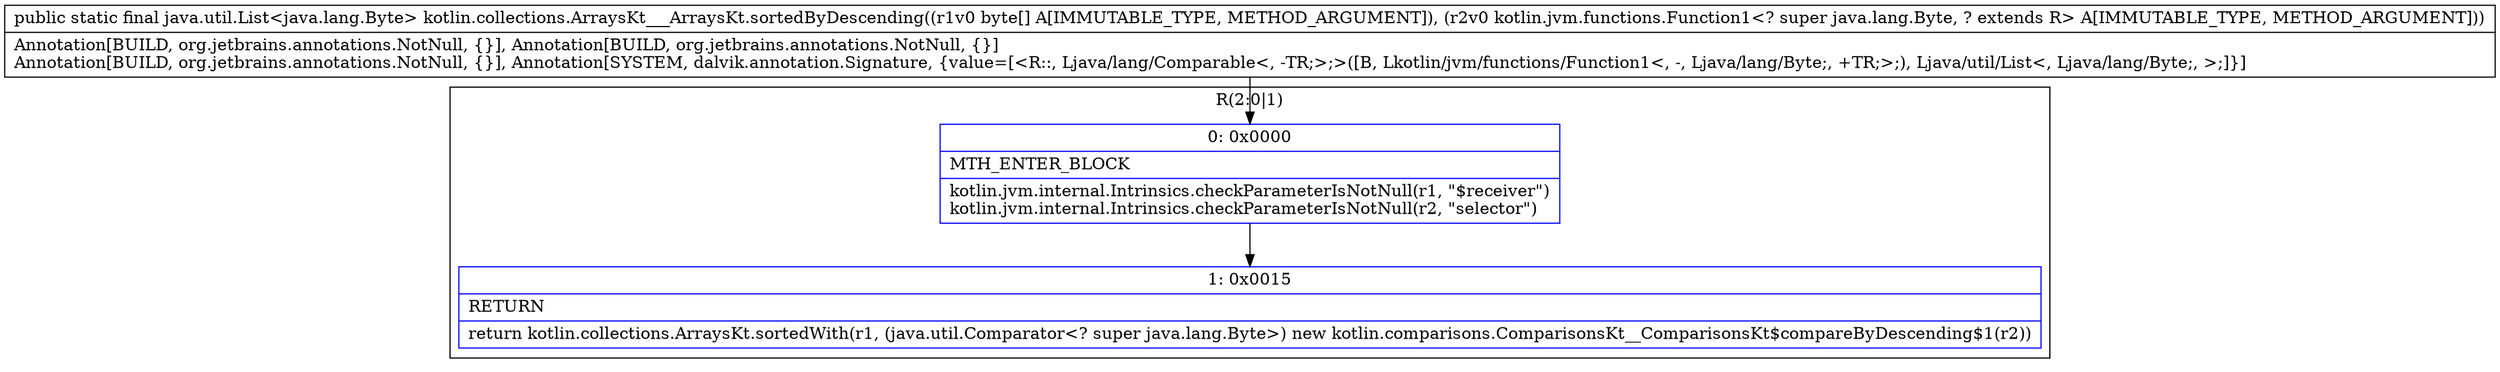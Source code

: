 digraph "CFG forkotlin.collections.ArraysKt___ArraysKt.sortedByDescending([BLkotlin\/jvm\/functions\/Function1;)Ljava\/util\/List;" {
subgraph cluster_Region_1618610824 {
label = "R(2:0|1)";
node [shape=record,color=blue];
Node_0 [shape=record,label="{0\:\ 0x0000|MTH_ENTER_BLOCK\l|kotlin.jvm.internal.Intrinsics.checkParameterIsNotNull(r1, \"$receiver\")\lkotlin.jvm.internal.Intrinsics.checkParameterIsNotNull(r2, \"selector\")\l}"];
Node_1 [shape=record,label="{1\:\ 0x0015|RETURN\l|return kotlin.collections.ArraysKt.sortedWith(r1, (java.util.Comparator\<? super java.lang.Byte\>) new kotlin.comparisons.ComparisonsKt__ComparisonsKt$compareByDescending$1(r2))\l}"];
}
MethodNode[shape=record,label="{public static final java.util.List\<java.lang.Byte\> kotlin.collections.ArraysKt___ArraysKt.sortedByDescending((r1v0 byte[] A[IMMUTABLE_TYPE, METHOD_ARGUMENT]), (r2v0 kotlin.jvm.functions.Function1\<? super java.lang.Byte, ? extends R\> A[IMMUTABLE_TYPE, METHOD_ARGUMENT]))  | Annotation[BUILD, org.jetbrains.annotations.NotNull, \{\}], Annotation[BUILD, org.jetbrains.annotations.NotNull, \{\}]\lAnnotation[BUILD, org.jetbrains.annotations.NotNull, \{\}], Annotation[SYSTEM, dalvik.annotation.Signature, \{value=[\<R::, Ljava\/lang\/Comparable\<, \-TR;\>;\>([B, Lkotlin\/jvm\/functions\/Function1\<, \-, Ljava\/lang\/Byte;, +TR;\>;), Ljava\/util\/List\<, Ljava\/lang\/Byte;, \>;]\}]\l}"];
MethodNode -> Node_0;
Node_0 -> Node_1;
}

